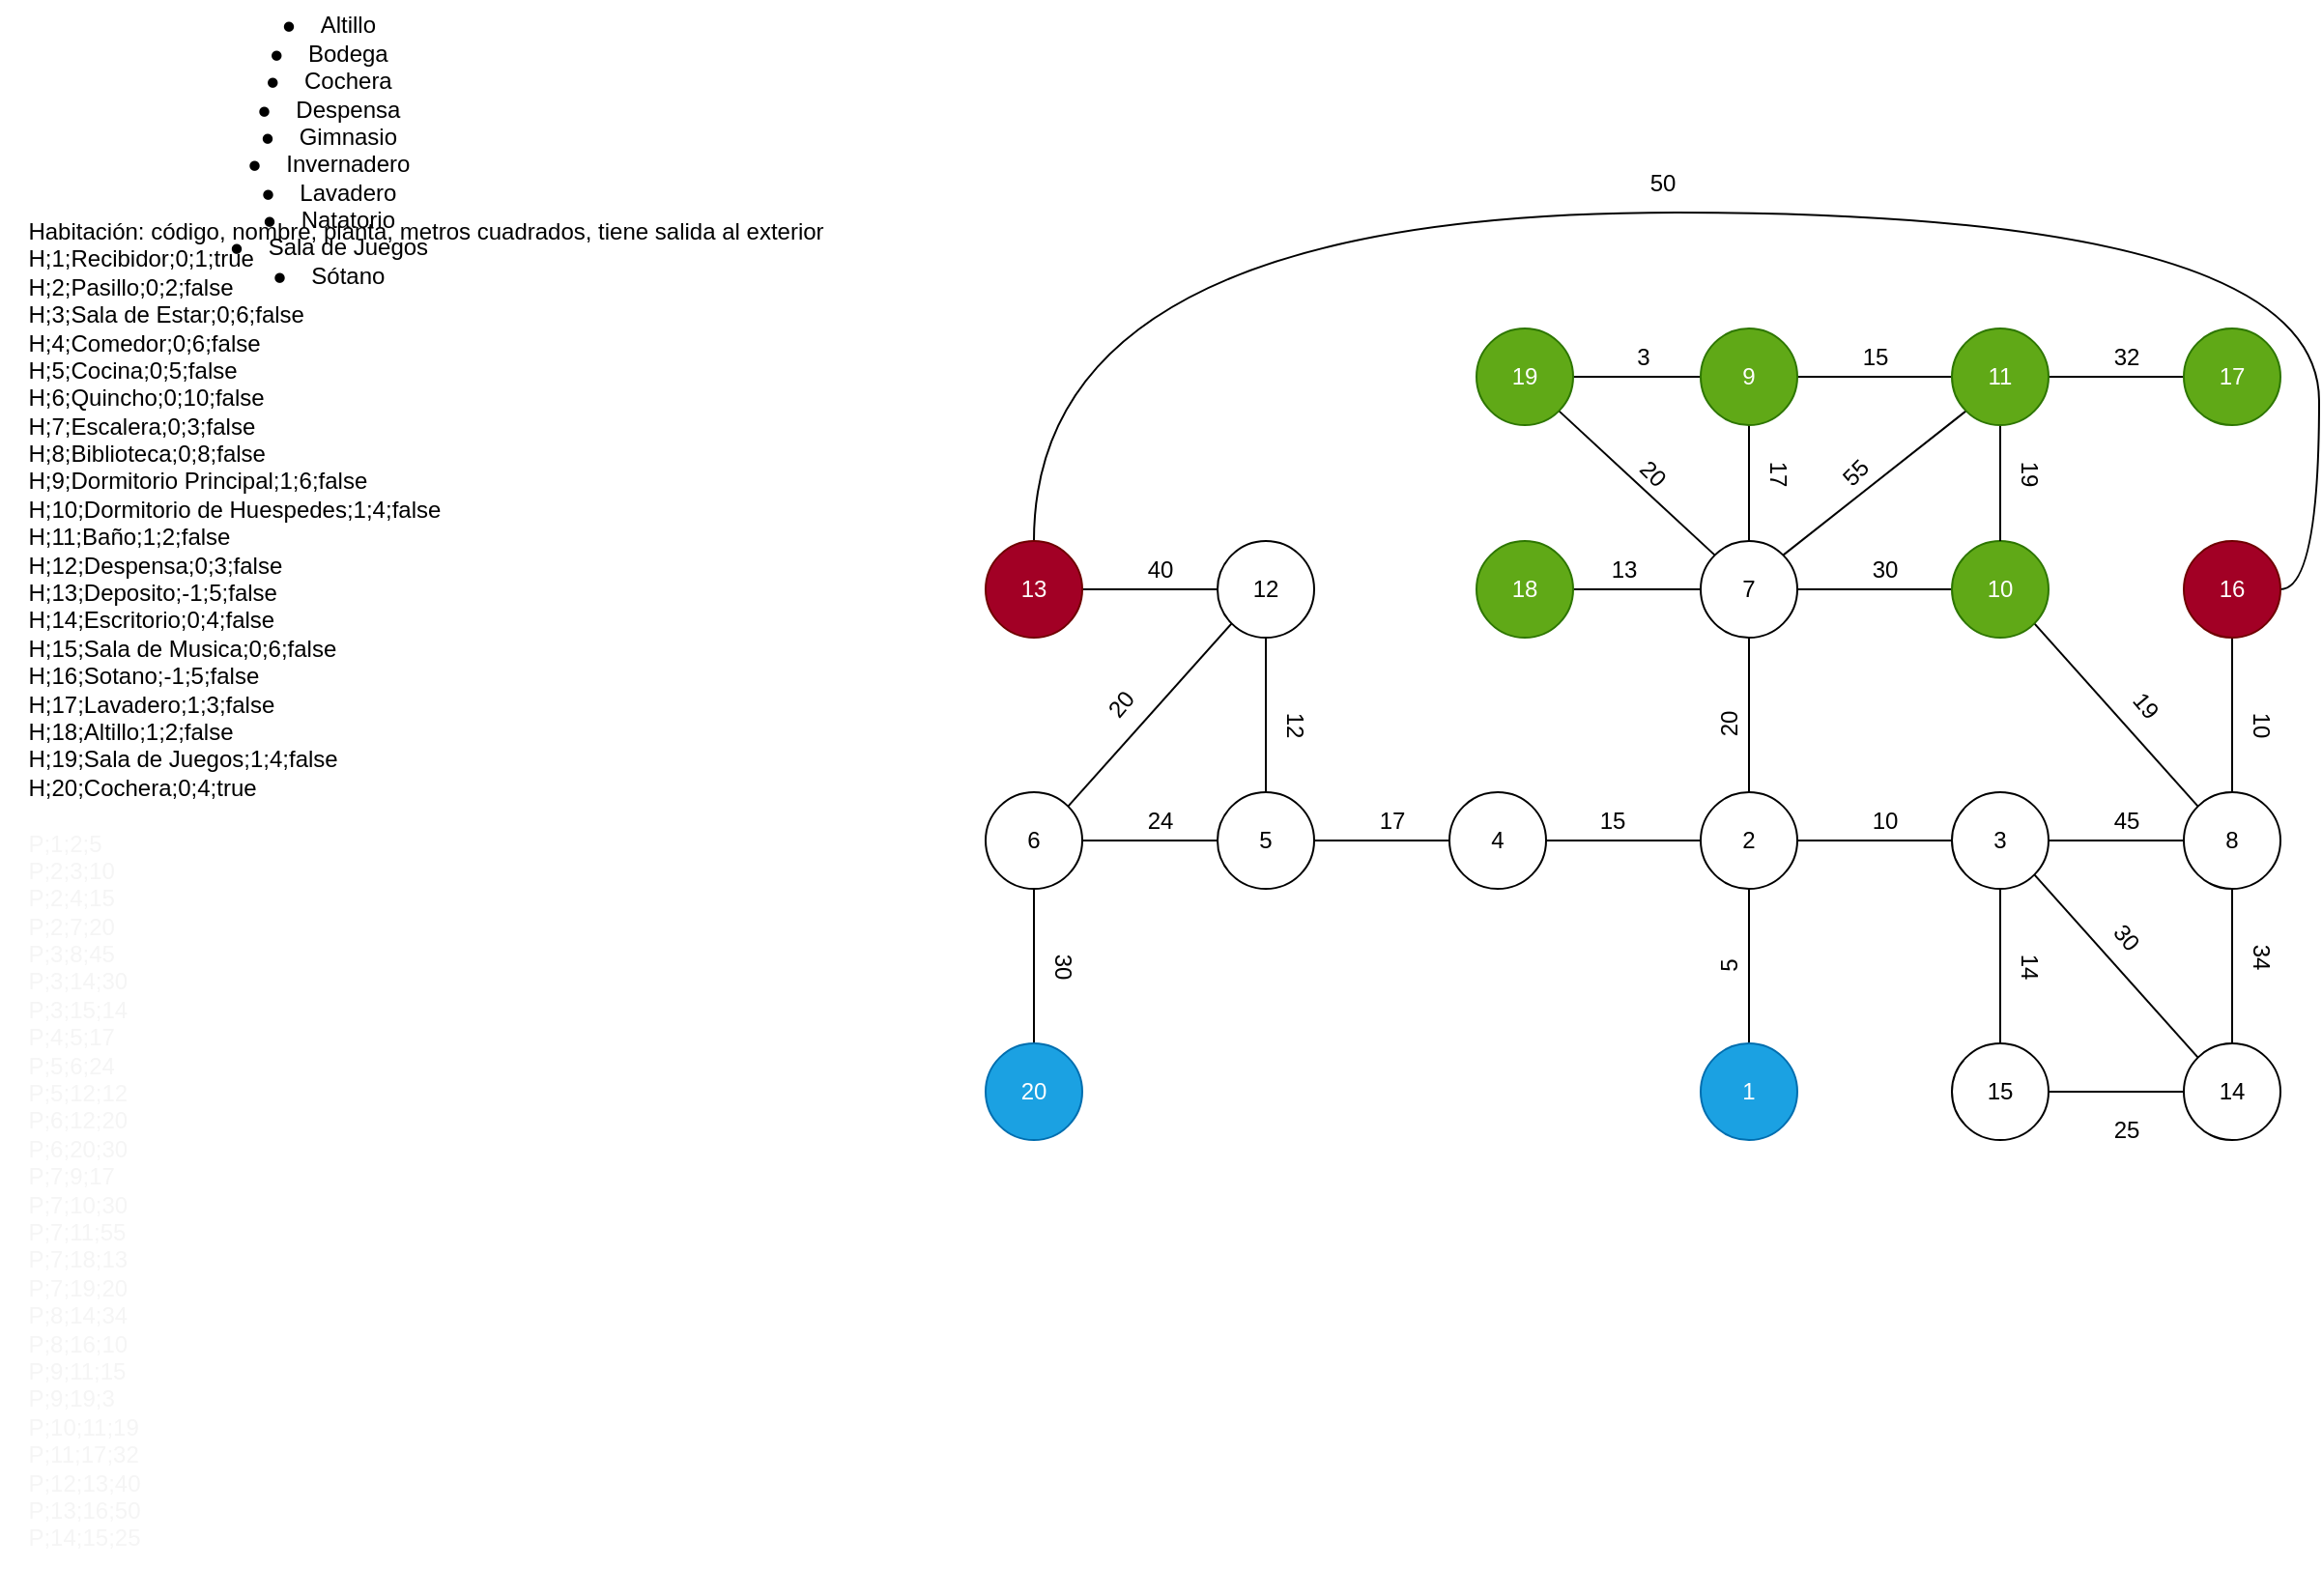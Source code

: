 <mxfile version="21.3.7" type="device">
  <diagram name="Página-1" id="bSeLhlfMRNUz2VW1u0Kk">
    <mxGraphModel dx="2022" dy="1872" grid="1" gridSize="10" guides="1" tooltips="1" connect="1" arrows="1" fold="1" page="1" pageScale="1" pageWidth="827" pageHeight="1169" math="0" shadow="0">
      <root>
        <mxCell id="0" />
        <mxCell id="1" parent="0" />
        <mxCell id="ToS3UBVZPTVG137705p_-1" value="&lt;div&gt;⦁&lt;span style=&quot;white-space: pre;&quot;&gt;&amp;nbsp;&amp;nbsp;&amp;nbsp;&amp;nbsp;&lt;/span&gt;Altillo&lt;/div&gt;&lt;div&gt;⦁&lt;span style=&quot;&quot;&gt;&lt;span style=&quot;white-space: pre;&quot;&gt;&amp;nbsp;&amp;nbsp;&amp;nbsp;&amp;nbsp;&lt;/span&gt;&lt;/span&gt;Bodega&lt;/div&gt;&lt;div&gt;⦁&lt;span style=&quot;&quot;&gt;&lt;span style=&quot;white-space: pre;&quot;&gt;&amp;nbsp;&amp;nbsp;&amp;nbsp;&amp;nbsp;&lt;/span&gt;&lt;/span&gt;Cochera&lt;/div&gt;&lt;div&gt;&lt;span style=&quot;background-color: initial;&quot;&gt;⦁&lt;/span&gt;&lt;span style=&quot;background-color: initial;&quot;&gt;&lt;span style=&quot;white-space: pre;&quot;&gt;&amp;nbsp;&amp;nbsp;&amp;nbsp;&amp;nbsp;&lt;/span&gt;&lt;/span&gt;&lt;span style=&quot;background-color: initial;&quot;&gt;Despensa&lt;/span&gt;&lt;br&gt;&lt;/div&gt;&lt;div&gt;&lt;span style=&quot;background-color: initial;&quot;&gt;⦁&lt;/span&gt;&lt;span style=&quot;background-color: initial;&quot;&gt;&lt;span style=&quot;white-space: pre;&quot;&gt;&amp;nbsp;&amp;nbsp;&amp;nbsp;&amp;nbsp;&lt;/span&gt;&lt;/span&gt;&lt;span style=&quot;background-color: initial;&quot;&gt;Gimnasio&lt;/span&gt;&lt;br&gt;&lt;/div&gt;&lt;div&gt;⦁&lt;span style=&quot;&quot;&gt;&lt;span style=&quot;white-space: pre;&quot;&gt;&amp;nbsp;&amp;nbsp;&amp;nbsp;&amp;nbsp;&lt;/span&gt;&lt;/span&gt;Invernadero&lt;/div&gt;&lt;div&gt;⦁&lt;span style=&quot;&quot;&gt;&lt;span style=&quot;white-space: pre;&quot;&gt;&amp;nbsp;&amp;nbsp;&amp;nbsp;&amp;nbsp;&lt;/span&gt;&lt;/span&gt;Lavadero&lt;/div&gt;&lt;div&gt;⦁&lt;span style=&quot;&quot;&gt;&lt;span style=&quot;white-space: pre;&quot;&gt;&amp;nbsp;&amp;nbsp;&amp;nbsp;&amp;nbsp;&lt;/span&gt;&lt;/span&gt;Natatorio&lt;/div&gt;&lt;div&gt;⦁&lt;span style=&quot;&quot;&gt;&lt;span style=&quot;white-space: pre;&quot;&gt;&amp;nbsp;&amp;nbsp;&amp;nbsp;&amp;nbsp;&lt;/span&gt;&lt;/span&gt;Sala de Juegos&lt;/div&gt;&lt;div&gt;&lt;span style=&quot;background-color: initial;&quot;&gt;⦁&lt;/span&gt;&lt;span style=&quot;background-color: initial;&quot;&gt;&lt;span style=&quot;white-space: pre;&quot;&gt;&amp;nbsp;&amp;nbsp;&amp;nbsp;&amp;nbsp;&lt;/span&gt;&lt;/span&gt;&lt;span style=&quot;background-color: initial;&quot;&gt;Sótano&lt;/span&gt;&lt;br&gt;&lt;/div&gt;&lt;div&gt;&lt;br&gt;&lt;/div&gt;" style="text;html=1;align=center;verticalAlign=middle;resizable=0;points=[];autosize=1;strokeColor=none;fillColor=none;" parent="1" vertex="1">
          <mxGeometry x="-310" y="-130" width="120" height="170" as="geometry" />
        </mxCell>
        <mxCell id="ToS3UBVZPTVG137705p_-6" style="edgeStyle=orthogonalEdgeStyle;rounded=0;orthogonalLoop=1;jettySize=auto;html=1;entryX=0.5;entryY=1;entryDx=0;entryDy=0;endArrow=none;endFill=0;" parent="1" source="ToS3UBVZPTVG137705p_-2" target="ToS3UBVZPTVG137705p_-5" edge="1">
          <mxGeometry relative="1" as="geometry" />
        </mxCell>
        <mxCell id="ToS3UBVZPTVG137705p_-2" value="1" style="ellipse;whiteSpace=wrap;html=1;aspect=fixed;fillColor=#1ba1e2;fontColor=#ffffff;strokeColor=#006EAF;" parent="1" vertex="1">
          <mxGeometry x="460" y="410" width="50" height="50" as="geometry" />
        </mxCell>
        <mxCell id="ToS3UBVZPTVG137705p_-4" value="&lt;div style=&quot;text-align: left;&quot;&gt;Habitación: código, nombre, planta, metros cuadrados, tiene salida al exterior&lt;/div&gt;&lt;div style=&quot;text-align: left;&quot;&gt;H;1;Recibidor;0;1;true&lt;/div&gt;&lt;div style=&quot;text-align: left;&quot;&gt;H;2;Pasillo;0;2;false&lt;br&gt;&lt;/div&gt;&lt;div style=&quot;text-align: left;&quot;&gt;&lt;div&gt;H;3;Sala de Estar;0;6;false&lt;br&gt;&lt;/div&gt;&lt;div&gt;H;4;Comedor;0;6;false&lt;br&gt;&lt;/div&gt;&lt;div&gt;H;5;Cocina;0;5;false&lt;br&gt;&lt;/div&gt;&lt;div&gt;H;6;Quincho;0;10;false&lt;br&gt;&lt;/div&gt;&lt;div&gt;H;7;Escalera;0;3;false&lt;br style=&quot;text-align: center;&quot;&gt;&lt;/div&gt;&lt;div&gt;H;8;Biblioteca;0;8;false&lt;br&gt;&lt;/div&gt;&lt;div&gt;H;9;Dormitorio Principal;1;6;false&lt;br&gt;&lt;/div&gt;&lt;div&gt;H;10;Dormitorio de Huespedes;1;4;false&lt;br&gt;&lt;/div&gt;&lt;div&gt;H;11;Baño;1;2;false&lt;br&gt;&lt;/div&gt;&lt;div&gt;H;12;Despensa;0;3;false&lt;br&gt;&lt;/div&gt;&lt;div&gt;H;13;Deposito;-1;5;false&lt;br&gt;&lt;/div&gt;&lt;div&gt;&lt;div&gt;H;14;Escritorio;0;4;false&lt;br&gt;&lt;/div&gt;&lt;div&gt;H;15;Sala de Musica;0;6;false&lt;/div&gt;&lt;/div&gt;&lt;div&gt;H;16;Sotano;-1;5;false&lt;br&gt;&lt;/div&gt;&lt;div&gt;H;17;Lavadero;1;3;false&lt;br&gt;&lt;/div&gt;&lt;div&gt;H;18;Altillo;1;2;false&lt;br&gt;&lt;/div&gt;&lt;div&gt;H;19;Sala de Juegos;1;4;false&lt;br&gt;&lt;/div&gt;&lt;div&gt;H;20;Cochera;0;4;true&lt;br&gt;&lt;/div&gt;&lt;div&gt;&lt;br&gt;&lt;/div&gt;&lt;div&gt;&lt;div style=&quot;font-size: 9pt;&quot;&gt;&lt;font style=&quot;&quot; color=&quot;#f5f5f5&quot;&gt;P;1;2;5&lt;br&gt;P;2;3;10&lt;br&gt;P;2;4;15&lt;br&gt;P;2;7;20&lt;br&gt;P;3;8;45&lt;br&gt;P;3;14;30&lt;br&gt;P;3;15;14&lt;br&gt;P;4;5;17&lt;br&gt;P;5;6;24&lt;br&gt;P;5;12;12&lt;br&gt;P;6;12;20&lt;br&gt;P;6;20;30&lt;br&gt;P;7;9;17&lt;br&gt;P;7;10;30&lt;br&gt;P;7;11;55&lt;br&gt;P;7;18;13&lt;br&gt;P;7;19;20&lt;br&gt;P;8;14;34&lt;br&gt;P;8;16;10&lt;br&gt;P;9;11;15&lt;br&gt;P;9;19;3&lt;br&gt;P;10;11;19&lt;br&gt;P;11;17;32&lt;br&gt;P;12;13;40&lt;br&gt;P;13;16;50&lt;br&gt;P;14;15;25&lt;/font&gt;&lt;/div&gt;&lt;/div&gt;&lt;/div&gt;&lt;div&gt;&lt;br&gt;&lt;/div&gt;" style="text;html=1;align=center;verticalAlign=middle;resizable=0;points=[];autosize=1;strokeColor=none;fillColor=none;" parent="1" vertex="1">
          <mxGeometry x="-420" y="-25" width="440" height="720" as="geometry" />
        </mxCell>
        <mxCell id="ToS3UBVZPTVG137705p_-9" style="edgeStyle=orthogonalEdgeStyle;rounded=0;orthogonalLoop=1;jettySize=auto;html=1;entryX=0;entryY=0.5;entryDx=0;entryDy=0;endArrow=none;endFill=0;" parent="1" source="ToS3UBVZPTVG137705p_-5" target="ToS3UBVZPTVG137705p_-8" edge="1">
          <mxGeometry relative="1" as="geometry" />
        </mxCell>
        <mxCell id="ToS3UBVZPTVG137705p_-20" value="" style="edgeStyle=orthogonalEdgeStyle;rounded=0;orthogonalLoop=1;jettySize=auto;html=1;endArrow=none;endFill=0;" parent="1" source="ToS3UBVZPTVG137705p_-5" target="ToS3UBVZPTVG137705p_-19" edge="1">
          <mxGeometry relative="1" as="geometry" />
        </mxCell>
        <mxCell id="ToS3UBVZPTVG137705p_-5" value="2" style="ellipse;whiteSpace=wrap;html=1;aspect=fixed;" parent="1" vertex="1">
          <mxGeometry x="460" y="280" width="50" height="50" as="geometry" />
        </mxCell>
        <mxCell id="ToS3UBVZPTVG137705p_-7" value="5" style="text;html=1;align=center;verticalAlign=middle;resizable=0;points=[];autosize=1;strokeColor=none;fillColor=none;rotation=-90;" parent="1" vertex="1">
          <mxGeometry x="460" y="355" width="30" height="30" as="geometry" />
        </mxCell>
        <mxCell id="ToS3UBVZPTVG137705p_-22" style="edgeStyle=orthogonalEdgeStyle;rounded=0;orthogonalLoop=1;jettySize=auto;html=1;endArrow=none;endFill=0;" parent="1" source="ToS3UBVZPTVG137705p_-8" edge="1">
          <mxGeometry relative="1" as="geometry">
            <mxPoint x="710" y="305" as="targetPoint" />
          </mxGeometry>
        </mxCell>
        <mxCell id="ToS3UBVZPTVG137705p_-66" style="rounded=0;orthogonalLoop=1;jettySize=auto;html=1;exitX=1;exitY=1;exitDx=0;exitDy=0;entryX=0;entryY=0;entryDx=0;entryDy=0;endArrow=none;endFill=0;" parent="1" source="ToS3UBVZPTVG137705p_-8" target="ToS3UBVZPTVG137705p_-41" edge="1">
          <mxGeometry relative="1" as="geometry" />
        </mxCell>
        <mxCell id="ToS3UBVZPTVG137705p_-8" value="3" style="ellipse;whiteSpace=wrap;html=1;aspect=fixed;" parent="1" vertex="1">
          <mxGeometry x="590" y="280" width="50" height="50" as="geometry" />
        </mxCell>
        <mxCell id="ToS3UBVZPTVG137705p_-10" value="10" style="text;html=1;align=center;verticalAlign=middle;resizable=0;points=[];autosize=1;strokeColor=none;fillColor=none;rotation=0;" parent="1" vertex="1">
          <mxGeometry x="535" y="280" width="40" height="30" as="geometry" />
        </mxCell>
        <mxCell id="ToS3UBVZPTVG137705p_-12" style="edgeStyle=orthogonalEdgeStyle;rounded=0;orthogonalLoop=1;jettySize=auto;html=1;entryX=0;entryY=0.5;entryDx=0;entryDy=0;endArrow=none;endFill=0;" parent="1" source="ToS3UBVZPTVG137705p_-11" target="ToS3UBVZPTVG137705p_-5" edge="1">
          <mxGeometry relative="1" as="geometry" />
        </mxCell>
        <mxCell id="ToS3UBVZPTVG137705p_-15" value="" style="edgeStyle=orthogonalEdgeStyle;rounded=0;orthogonalLoop=1;jettySize=auto;html=1;endArrow=none;endFill=0;" parent="1" source="ToS3UBVZPTVG137705p_-11" target="ToS3UBVZPTVG137705p_-14" edge="1">
          <mxGeometry relative="1" as="geometry" />
        </mxCell>
        <mxCell id="ToS3UBVZPTVG137705p_-11" value="4" style="ellipse;whiteSpace=wrap;html=1;aspect=fixed;" parent="1" vertex="1">
          <mxGeometry x="330" y="280" width="50" height="50" as="geometry" />
        </mxCell>
        <mxCell id="ToS3UBVZPTVG137705p_-13" value="15" style="text;html=1;align=center;verticalAlign=middle;resizable=0;points=[];autosize=1;strokeColor=none;fillColor=none;rotation=0;" parent="1" vertex="1">
          <mxGeometry x="394" y="280" width="40" height="30" as="geometry" />
        </mxCell>
        <mxCell id="ToS3UBVZPTVG137705p_-17" value="" style="edgeStyle=orthogonalEdgeStyle;rounded=0;orthogonalLoop=1;jettySize=auto;html=1;endArrow=none;endFill=0;" parent="1" source="ToS3UBVZPTVG137705p_-14" target="ToS3UBVZPTVG137705p_-16" edge="1">
          <mxGeometry relative="1" as="geometry" />
        </mxCell>
        <mxCell id="ToS3UBVZPTVG137705p_-36" style="edgeStyle=orthogonalEdgeStyle;rounded=0;orthogonalLoop=1;jettySize=auto;html=1;entryX=0.5;entryY=1;entryDx=0;entryDy=0;endArrow=none;endFill=0;" parent="1" source="ToS3UBVZPTVG137705p_-14" target="ToS3UBVZPTVG137705p_-35" edge="1">
          <mxGeometry relative="1" as="geometry" />
        </mxCell>
        <mxCell id="ToS3UBVZPTVG137705p_-14" value="5" style="ellipse;whiteSpace=wrap;html=1;aspect=fixed;" parent="1" vertex="1">
          <mxGeometry x="210" y="280" width="50" height="50" as="geometry" />
        </mxCell>
        <mxCell id="ToS3UBVZPTVG137705p_-61" style="rounded=0;orthogonalLoop=1;jettySize=auto;html=1;exitX=1;exitY=0;exitDx=0;exitDy=0;entryX=0;entryY=1;entryDx=0;entryDy=0;endArrow=none;endFill=0;" parent="1" source="ToS3UBVZPTVG137705p_-16" target="ToS3UBVZPTVG137705p_-35" edge="1">
          <mxGeometry relative="1" as="geometry" />
        </mxCell>
        <mxCell id="ToS3UBVZPTVG137705p_-69" value="" style="edgeStyle=orthogonalEdgeStyle;rounded=0;orthogonalLoop=1;jettySize=auto;html=1;endArrow=none;endFill=0;" parent="1" source="ToS3UBVZPTVG137705p_-16" target="ToS3UBVZPTVG137705p_-68" edge="1">
          <mxGeometry relative="1" as="geometry" />
        </mxCell>
        <mxCell id="ToS3UBVZPTVG137705p_-16" value="6" style="ellipse;whiteSpace=wrap;html=1;aspect=fixed;" parent="1" vertex="1">
          <mxGeometry x="90" y="280" width="50" height="50" as="geometry" />
        </mxCell>
        <mxCell id="ToS3UBVZPTVG137705p_-28" value="" style="edgeStyle=orthogonalEdgeStyle;rounded=0;orthogonalLoop=1;jettySize=auto;html=1;endArrow=none;endFill=0;" parent="1" source="ToS3UBVZPTVG137705p_-19" target="ToS3UBVZPTVG137705p_-27" edge="1">
          <mxGeometry relative="1" as="geometry" />
        </mxCell>
        <mxCell id="ToS3UBVZPTVG137705p_-31" value="" style="edgeStyle=orthogonalEdgeStyle;rounded=0;orthogonalLoop=1;jettySize=auto;html=1;endArrow=none;endFill=0;" parent="1" source="ToS3UBVZPTVG137705p_-19" target="ToS3UBVZPTVG137705p_-30" edge="1">
          <mxGeometry relative="1" as="geometry" />
        </mxCell>
        <mxCell id="ToS3UBVZPTVG137705p_-56" style="rounded=0;orthogonalLoop=1;jettySize=auto;html=1;exitX=1;exitY=0;exitDx=0;exitDy=0;entryX=0;entryY=1;entryDx=0;entryDy=0;endArrow=none;endFill=0;" parent="1" source="ToS3UBVZPTVG137705p_-19" target="ToS3UBVZPTVG137705p_-33" edge="1">
          <mxGeometry relative="1" as="geometry" />
        </mxCell>
        <mxCell id="ToS3UBVZPTVG137705p_-59" value="" style="edgeStyle=orthogonalEdgeStyle;rounded=0;orthogonalLoop=1;jettySize=auto;html=1;endArrow=none;endFill=0;" parent="1" source="ToS3UBVZPTVG137705p_-19" target="ToS3UBVZPTVG137705p_-58" edge="1">
          <mxGeometry relative="1" as="geometry" />
        </mxCell>
        <mxCell id="ToS3UBVZPTVG137705p_-65" style="rounded=0;orthogonalLoop=1;jettySize=auto;html=1;exitX=0;exitY=0;exitDx=0;exitDy=0;entryX=1;entryY=1;entryDx=0;entryDy=0;endArrow=none;endFill=0;" parent="1" source="ToS3UBVZPTVG137705p_-19" target="ToS3UBVZPTVG137705p_-63" edge="1">
          <mxGeometry relative="1" as="geometry" />
        </mxCell>
        <mxCell id="ToS3UBVZPTVG137705p_-19" value="7" style="ellipse;whiteSpace=wrap;html=1;aspect=fixed;" parent="1" vertex="1">
          <mxGeometry x="460" y="150" width="50" height="50" as="geometry" />
        </mxCell>
        <mxCell id="ToS3UBVZPTVG137705p_-42" value="" style="edgeStyle=orthogonalEdgeStyle;rounded=0;orthogonalLoop=1;jettySize=auto;html=1;endArrow=none;endFill=0;" parent="1" source="ToS3UBVZPTVG137705p_-23" target="ToS3UBVZPTVG137705p_-41" edge="1">
          <mxGeometry relative="1" as="geometry" />
        </mxCell>
        <mxCell id="ToS3UBVZPTVG137705p_-50" value="" style="edgeStyle=orthogonalEdgeStyle;rounded=0;orthogonalLoop=1;jettySize=auto;html=1;endArrow=none;endFill=0;" parent="1" source="ToS3UBVZPTVG137705p_-23" target="ToS3UBVZPTVG137705p_-49" edge="1">
          <mxGeometry relative="1" as="geometry" />
        </mxCell>
        <mxCell id="ToS3UBVZPTVG137705p_-23" value="8" style="ellipse;whiteSpace=wrap;html=1;aspect=fixed;" parent="1" vertex="1">
          <mxGeometry x="710" y="280" width="50" height="50" as="geometry" />
        </mxCell>
        <mxCell id="ToS3UBVZPTVG137705p_-24" value="20" style="text;html=1;align=center;verticalAlign=middle;resizable=0;points=[];autosize=1;strokeColor=none;fillColor=none;rotation=-90;" parent="1" vertex="1">
          <mxGeometry x="455" y="230" width="40" height="30" as="geometry" />
        </mxCell>
        <mxCell id="ToS3UBVZPTVG137705p_-25" value="17" style="text;html=1;align=center;verticalAlign=middle;resizable=0;points=[];autosize=1;strokeColor=none;fillColor=none;rotation=0;" parent="1" vertex="1">
          <mxGeometry x="280" y="280" width="40" height="30" as="geometry" />
        </mxCell>
        <mxCell id="ToS3UBVZPTVG137705p_-34" value="" style="edgeStyle=orthogonalEdgeStyle;rounded=0;orthogonalLoop=1;jettySize=auto;html=1;endArrow=none;endFill=0;" parent="1" source="ToS3UBVZPTVG137705p_-27" target="ToS3UBVZPTVG137705p_-33" edge="1">
          <mxGeometry relative="1" as="geometry" />
        </mxCell>
        <mxCell id="ToS3UBVZPTVG137705p_-64" value="" style="edgeStyle=orthogonalEdgeStyle;rounded=0;orthogonalLoop=1;jettySize=auto;html=1;endArrow=none;endFill=0;" parent="1" source="ToS3UBVZPTVG137705p_-27" target="ToS3UBVZPTVG137705p_-63" edge="1">
          <mxGeometry relative="1" as="geometry" />
        </mxCell>
        <mxCell id="ToS3UBVZPTVG137705p_-27" value="9" style="ellipse;whiteSpace=wrap;html=1;aspect=fixed;fillColor=#60a917;fontColor=#ffffff;strokeColor=#2D7600;" parent="1" vertex="1">
          <mxGeometry x="460" y="40" width="50" height="50" as="geometry" />
        </mxCell>
        <mxCell id="ToS3UBVZPTVG137705p_-70" style="rounded=0;orthogonalLoop=1;jettySize=auto;html=1;exitX=1;exitY=1;exitDx=0;exitDy=0;entryX=0;entryY=0;entryDx=0;entryDy=0;endArrow=none;endFill=0;" parent="1" source="ToS3UBVZPTVG137705p_-30" target="ToS3UBVZPTVG137705p_-23" edge="1">
          <mxGeometry relative="1" as="geometry" />
        </mxCell>
        <mxCell id="ToS3UBVZPTVG137705p_-30" value="10" style="ellipse;whiteSpace=wrap;html=1;aspect=fixed;fillColor=#60a917;fontColor=#ffffff;strokeColor=#2D7600;" parent="1" vertex="1">
          <mxGeometry x="590" y="150" width="50" height="50" as="geometry" />
        </mxCell>
        <mxCell id="ToS3UBVZPTVG137705p_-51" style="edgeStyle=orthogonalEdgeStyle;rounded=0;orthogonalLoop=1;jettySize=auto;html=1;endArrow=none;endFill=0;" parent="1" source="ToS3UBVZPTVG137705p_-33" target="ToS3UBVZPTVG137705p_-30" edge="1">
          <mxGeometry relative="1" as="geometry" />
        </mxCell>
        <mxCell id="ToS3UBVZPTVG137705p_-54" value="" style="edgeStyle=orthogonalEdgeStyle;rounded=0;orthogonalLoop=1;jettySize=auto;html=1;endArrow=none;endFill=0;" parent="1" source="ToS3UBVZPTVG137705p_-33" target="ToS3UBVZPTVG137705p_-53" edge="1">
          <mxGeometry relative="1" as="geometry" />
        </mxCell>
        <mxCell id="ToS3UBVZPTVG137705p_-33" value="11" style="ellipse;whiteSpace=wrap;html=1;aspect=fixed;fillColor=#60a917;fontColor=#ffffff;strokeColor=#2D7600;" parent="1" vertex="1">
          <mxGeometry x="590" y="40" width="50" height="50" as="geometry" />
        </mxCell>
        <mxCell id="ToS3UBVZPTVG137705p_-39" value="" style="edgeStyle=orthogonalEdgeStyle;rounded=0;orthogonalLoop=1;jettySize=auto;html=1;endArrow=none;endFill=0;" parent="1" source="ToS3UBVZPTVG137705p_-35" target="ToS3UBVZPTVG137705p_-38" edge="1">
          <mxGeometry relative="1" as="geometry" />
        </mxCell>
        <mxCell id="ToS3UBVZPTVG137705p_-35" value="12" style="ellipse;whiteSpace=wrap;html=1;aspect=fixed;" parent="1" vertex="1">
          <mxGeometry x="210" y="150" width="50" height="50" as="geometry" />
        </mxCell>
        <mxCell id="ToS3UBVZPTVG137705p_-60" style="edgeStyle=orthogonalEdgeStyle;rounded=0;orthogonalLoop=1;jettySize=auto;html=1;entryX=1;entryY=0.5;entryDx=0;entryDy=0;curved=1;endArrow=none;endFill=0;exitX=0.5;exitY=0;exitDx=0;exitDy=0;" parent="1" source="ToS3UBVZPTVG137705p_-38" target="ToS3UBVZPTVG137705p_-49" edge="1">
          <mxGeometry relative="1" as="geometry">
            <Array as="points">
              <mxPoint x="115" y="-20" />
              <mxPoint x="780" y="-20" />
              <mxPoint x="780" y="175" />
            </Array>
          </mxGeometry>
        </mxCell>
        <mxCell id="ToS3UBVZPTVG137705p_-38" value="13" style="ellipse;whiteSpace=wrap;html=1;aspect=fixed;fillColor=#a20025;fontColor=#ffffff;strokeColor=#6F0000;" parent="1" vertex="1">
          <mxGeometry x="90" y="150" width="50" height="50" as="geometry" />
        </mxCell>
        <mxCell id="ToS3UBVZPTVG137705p_-41" value="14" style="ellipse;whiteSpace=wrap;html=1;aspect=fixed;" parent="1" vertex="1">
          <mxGeometry x="710" y="410" width="50" height="50" as="geometry" />
        </mxCell>
        <mxCell id="ToS3UBVZPTVG137705p_-46" value="" style="edgeStyle=orthogonalEdgeStyle;rounded=0;orthogonalLoop=1;jettySize=auto;html=1;endArrow=none;endFill=0;" parent="1" source="ToS3UBVZPTVG137705p_-45" target="ToS3UBVZPTVG137705p_-41" edge="1">
          <mxGeometry relative="1" as="geometry" />
        </mxCell>
        <mxCell id="ToS3UBVZPTVG137705p_-47" value="" style="edgeStyle=orthogonalEdgeStyle;rounded=0;orthogonalLoop=1;jettySize=auto;html=1;endArrow=none;endFill=0;" parent="1" source="ToS3UBVZPTVG137705p_-45" target="ToS3UBVZPTVG137705p_-8" edge="1">
          <mxGeometry relative="1" as="geometry" />
        </mxCell>
        <mxCell id="ToS3UBVZPTVG137705p_-45" value="15" style="ellipse;whiteSpace=wrap;html=1;aspect=fixed;" parent="1" vertex="1">
          <mxGeometry x="590" y="410" width="50" height="50" as="geometry" />
        </mxCell>
        <mxCell id="ToS3UBVZPTVG137705p_-49" value="16" style="ellipse;whiteSpace=wrap;html=1;aspect=fixed;fillColor=#a20025;fontColor=#ffffff;strokeColor=#6F0000;" parent="1" vertex="1">
          <mxGeometry x="710" y="150" width="50" height="50" as="geometry" />
        </mxCell>
        <mxCell id="ToS3UBVZPTVG137705p_-53" value="17" style="ellipse;whiteSpace=wrap;html=1;aspect=fixed;fillColor=#60a917;fontColor=#ffffff;strokeColor=#2D7600;" parent="1" vertex="1">
          <mxGeometry x="710" y="40" width="50" height="50" as="geometry" />
        </mxCell>
        <mxCell id="ToS3UBVZPTVG137705p_-58" value="18" style="ellipse;whiteSpace=wrap;html=1;aspect=fixed;fillColor=#60a917;fontColor=#ffffff;strokeColor=#2D7600;" parent="1" vertex="1">
          <mxGeometry x="344" y="150" width="50" height="50" as="geometry" />
        </mxCell>
        <mxCell id="ToS3UBVZPTVG137705p_-63" value="19" style="ellipse;whiteSpace=wrap;html=1;aspect=fixed;fillColor=#60a917;fontColor=#ffffff;strokeColor=#2D7600;" parent="1" vertex="1">
          <mxGeometry x="344" y="40" width="50" height="50" as="geometry" />
        </mxCell>
        <mxCell id="ToS3UBVZPTVG137705p_-68" value="20" style="ellipse;whiteSpace=wrap;html=1;aspect=fixed;fillColor=#1ba1e2;fontColor=#ffffff;strokeColor=#006EAF;" parent="1" vertex="1">
          <mxGeometry x="90" y="410" width="50" height="50" as="geometry" />
        </mxCell>
        <mxCell id="ToS3UBVZPTVG137705p_-71" value="24" style="text;html=1;align=center;verticalAlign=middle;resizable=0;points=[];autosize=1;strokeColor=none;fillColor=none;" parent="1" vertex="1">
          <mxGeometry x="160" y="280" width="40" height="30" as="geometry" />
        </mxCell>
        <mxCell id="ToS3UBVZPTVG137705p_-72" value="30" style="text;html=1;align=center;verticalAlign=middle;resizable=0;points=[];autosize=1;strokeColor=none;fillColor=none;rotation=90;" parent="1" vertex="1">
          <mxGeometry x="110" y="355" width="40" height="30" as="geometry" />
        </mxCell>
        <mxCell id="ToS3UBVZPTVG137705p_-73" value="20" style="text;html=1;align=center;verticalAlign=middle;resizable=0;points=[];autosize=1;strokeColor=none;fillColor=none;rotation=-50;" parent="1" vertex="1">
          <mxGeometry x="140" y="220" width="40" height="30" as="geometry" />
        </mxCell>
        <mxCell id="ToS3UBVZPTVG137705p_-74" value="14" style="text;html=1;align=center;verticalAlign=middle;resizable=0;points=[];autosize=1;strokeColor=none;fillColor=none;rotation=90;" parent="1" vertex="1">
          <mxGeometry x="610" y="355" width="40" height="30" as="geometry" />
        </mxCell>
        <mxCell id="ToS3UBVZPTVG137705p_-75" value="25" style="text;html=1;align=center;verticalAlign=middle;resizable=0;points=[];autosize=1;strokeColor=none;fillColor=none;rotation=0;" parent="1" vertex="1">
          <mxGeometry x="660" y="440" width="40" height="30" as="geometry" />
        </mxCell>
        <mxCell id="ToS3UBVZPTVG137705p_-76" value="40" style="text;html=1;align=center;verticalAlign=middle;resizable=0;points=[];autosize=1;strokeColor=none;fillColor=none;rotation=0;" parent="1" vertex="1">
          <mxGeometry x="160" y="150" width="40" height="30" as="geometry" />
        </mxCell>
        <mxCell id="ToS3UBVZPTVG137705p_-77" value="50" style="text;html=1;align=center;verticalAlign=middle;resizable=0;points=[];autosize=1;strokeColor=none;fillColor=none;rotation=0;" parent="1" vertex="1">
          <mxGeometry x="420" y="-50" width="40" height="30" as="geometry" />
        </mxCell>
        <mxCell id="ToS3UBVZPTVG137705p_-78" value="34" style="text;html=1;align=center;verticalAlign=middle;resizable=0;points=[];autosize=1;strokeColor=none;fillColor=none;rotation=90;" parent="1" vertex="1">
          <mxGeometry x="730" y="350" width="40" height="30" as="geometry" />
        </mxCell>
        <mxCell id="ToS3UBVZPTVG137705p_-79" value="30" style="text;html=1;align=center;verticalAlign=middle;resizable=0;points=[];autosize=1;strokeColor=none;fillColor=none;rotation=50;" parent="1" vertex="1">
          <mxGeometry x="660" y="340" width="40" height="30" as="geometry" />
        </mxCell>
        <mxCell id="ToS3UBVZPTVG137705p_-82" value="45" style="text;html=1;align=center;verticalAlign=middle;resizable=0;points=[];autosize=1;strokeColor=none;fillColor=none;rotation=0;" parent="1" vertex="1">
          <mxGeometry x="660" y="280" width="40" height="30" as="geometry" />
        </mxCell>
        <mxCell id="ToS3UBVZPTVG137705p_-83" value="19" style="text;html=1;align=center;verticalAlign=middle;resizable=0;points=[];autosize=1;strokeColor=none;fillColor=none;rotation=50;" parent="1" vertex="1">
          <mxGeometry x="670" y="220" width="40" height="30" as="geometry" />
        </mxCell>
        <mxCell id="ToS3UBVZPTVG137705p_-84" value="10" style="text;html=1;align=center;verticalAlign=middle;resizable=0;points=[];autosize=1;strokeColor=none;fillColor=none;rotation=90;" parent="1" vertex="1">
          <mxGeometry x="730" y="230" width="40" height="30" as="geometry" />
        </mxCell>
        <mxCell id="ToS3UBVZPTVG137705p_-85" value="13" style="text;html=1;align=center;verticalAlign=middle;resizable=0;points=[];autosize=1;strokeColor=none;fillColor=none;rotation=0;" parent="1" vertex="1">
          <mxGeometry x="400" y="150" width="40" height="30" as="geometry" />
        </mxCell>
        <mxCell id="ToS3UBVZPTVG137705p_-86" value="30" style="text;html=1;align=center;verticalAlign=middle;resizable=0;points=[];autosize=1;strokeColor=none;fillColor=none;rotation=0;" parent="1" vertex="1">
          <mxGeometry x="535" y="150" width="40" height="30" as="geometry" />
        </mxCell>
        <mxCell id="ToS3UBVZPTVG137705p_-87" value="15" style="text;html=1;align=center;verticalAlign=middle;resizable=0;points=[];autosize=1;strokeColor=none;fillColor=none;rotation=0;" parent="1" vertex="1">
          <mxGeometry x="530" y="40" width="40" height="30" as="geometry" />
        </mxCell>
        <mxCell id="ToS3UBVZPTVG137705p_-88" value="3" style="text;html=1;align=center;verticalAlign=middle;resizable=0;points=[];autosize=1;strokeColor=none;fillColor=none;rotation=0;" parent="1" vertex="1">
          <mxGeometry x="415" y="40" width="30" height="30" as="geometry" />
        </mxCell>
        <mxCell id="ToS3UBVZPTVG137705p_-89" value="20" style="text;html=1;align=center;verticalAlign=middle;resizable=0;points=[];autosize=1;strokeColor=none;fillColor=none;rotation=45;" parent="1" vertex="1">
          <mxGeometry x="415" y="100" width="40" height="30" as="geometry" />
        </mxCell>
        <mxCell id="ToS3UBVZPTVG137705p_-90" value="55" style="text;html=1;align=center;verticalAlign=middle;resizable=0;points=[];autosize=1;strokeColor=none;fillColor=none;rotation=-45;" parent="1" vertex="1">
          <mxGeometry x="520" y="100" width="40" height="30" as="geometry" />
        </mxCell>
        <mxCell id="ToS3UBVZPTVG137705p_-91" value="32" style="text;html=1;align=center;verticalAlign=middle;resizable=0;points=[];autosize=1;strokeColor=none;fillColor=none;rotation=0;" parent="1" vertex="1">
          <mxGeometry x="660" y="40" width="40" height="30" as="geometry" />
        </mxCell>
        <mxCell id="ToS3UBVZPTVG137705p_-92" value="19" style="text;html=1;align=center;verticalAlign=middle;resizable=0;points=[];autosize=1;strokeColor=none;fillColor=none;rotation=90;" parent="1" vertex="1">
          <mxGeometry x="610" y="100" width="40" height="30" as="geometry" />
        </mxCell>
        <mxCell id="FU1ZPMhNZ0rDxNE8Rxul-1" value="12" style="text;html=1;align=center;verticalAlign=middle;resizable=0;points=[];autosize=1;strokeColor=none;fillColor=none;rotation=90;" vertex="1" parent="1">
          <mxGeometry x="230" y="230" width="40" height="30" as="geometry" />
        </mxCell>
        <mxCell id="FU1ZPMhNZ0rDxNE8Rxul-3" value="17" style="text;html=1;align=center;verticalAlign=middle;resizable=0;points=[];autosize=1;strokeColor=none;fillColor=none;rotation=90;" vertex="1" parent="1">
          <mxGeometry x="480" y="100" width="40" height="30" as="geometry" />
        </mxCell>
      </root>
    </mxGraphModel>
  </diagram>
</mxfile>
